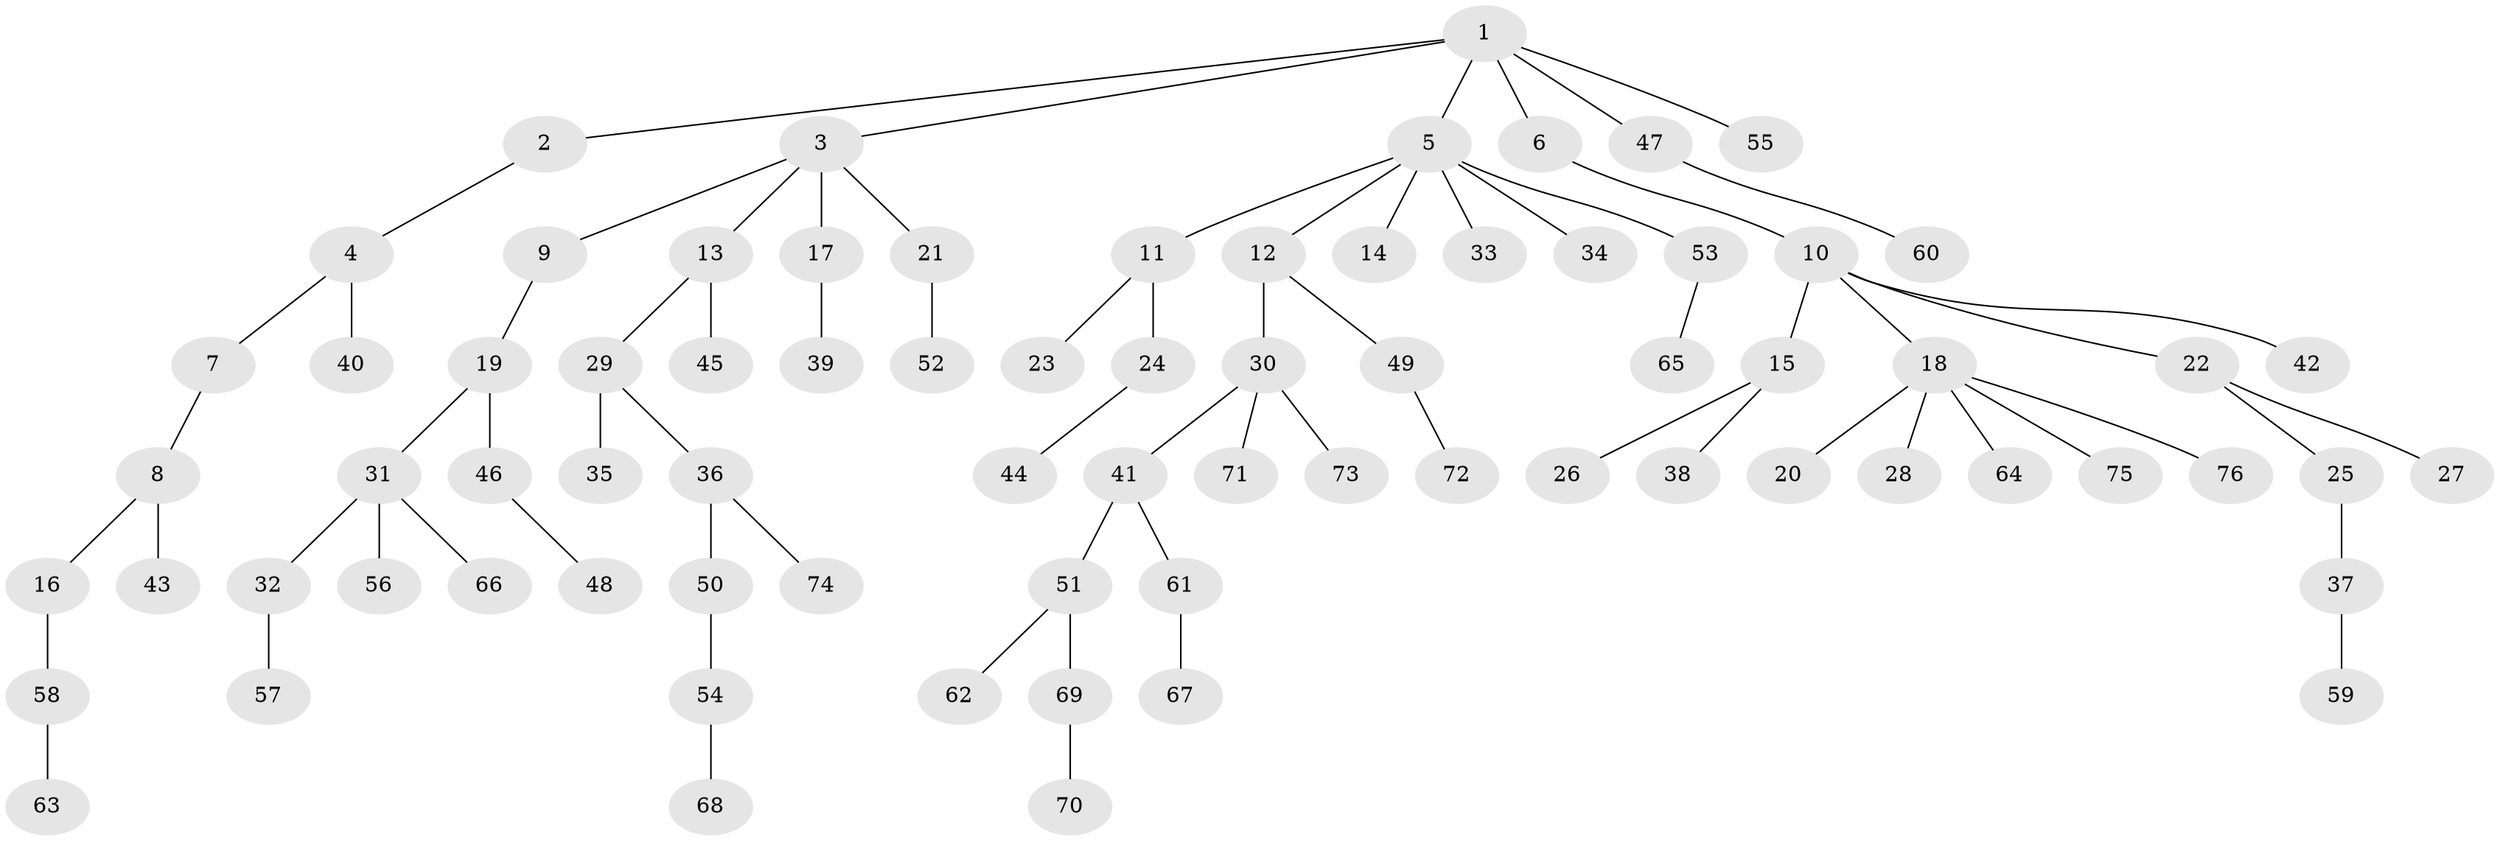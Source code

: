 // coarse degree distribution, {4: 0.02631578947368421, 2: 0.18421052631578946, 1: 0.7105263157894737, 5: 0.02631578947368421, 14: 0.02631578947368421, 10: 0.02631578947368421}
// Generated by graph-tools (version 1.1) at 2025/55/03/04/25 21:55:46]
// undirected, 76 vertices, 75 edges
graph export_dot {
graph [start="1"]
  node [color=gray90,style=filled];
  1;
  2;
  3;
  4;
  5;
  6;
  7;
  8;
  9;
  10;
  11;
  12;
  13;
  14;
  15;
  16;
  17;
  18;
  19;
  20;
  21;
  22;
  23;
  24;
  25;
  26;
  27;
  28;
  29;
  30;
  31;
  32;
  33;
  34;
  35;
  36;
  37;
  38;
  39;
  40;
  41;
  42;
  43;
  44;
  45;
  46;
  47;
  48;
  49;
  50;
  51;
  52;
  53;
  54;
  55;
  56;
  57;
  58;
  59;
  60;
  61;
  62;
  63;
  64;
  65;
  66;
  67;
  68;
  69;
  70;
  71;
  72;
  73;
  74;
  75;
  76;
  1 -- 2;
  1 -- 3;
  1 -- 5;
  1 -- 6;
  1 -- 47;
  1 -- 55;
  2 -- 4;
  3 -- 9;
  3 -- 13;
  3 -- 17;
  3 -- 21;
  4 -- 7;
  4 -- 40;
  5 -- 11;
  5 -- 12;
  5 -- 14;
  5 -- 33;
  5 -- 34;
  5 -- 53;
  6 -- 10;
  7 -- 8;
  8 -- 16;
  8 -- 43;
  9 -- 19;
  10 -- 15;
  10 -- 18;
  10 -- 22;
  10 -- 42;
  11 -- 23;
  11 -- 24;
  12 -- 30;
  12 -- 49;
  13 -- 29;
  13 -- 45;
  15 -- 26;
  15 -- 38;
  16 -- 58;
  17 -- 39;
  18 -- 20;
  18 -- 28;
  18 -- 64;
  18 -- 75;
  18 -- 76;
  19 -- 31;
  19 -- 46;
  21 -- 52;
  22 -- 25;
  22 -- 27;
  24 -- 44;
  25 -- 37;
  29 -- 35;
  29 -- 36;
  30 -- 41;
  30 -- 71;
  30 -- 73;
  31 -- 32;
  31 -- 56;
  31 -- 66;
  32 -- 57;
  36 -- 50;
  36 -- 74;
  37 -- 59;
  41 -- 51;
  41 -- 61;
  46 -- 48;
  47 -- 60;
  49 -- 72;
  50 -- 54;
  51 -- 62;
  51 -- 69;
  53 -- 65;
  54 -- 68;
  58 -- 63;
  61 -- 67;
  69 -- 70;
}
